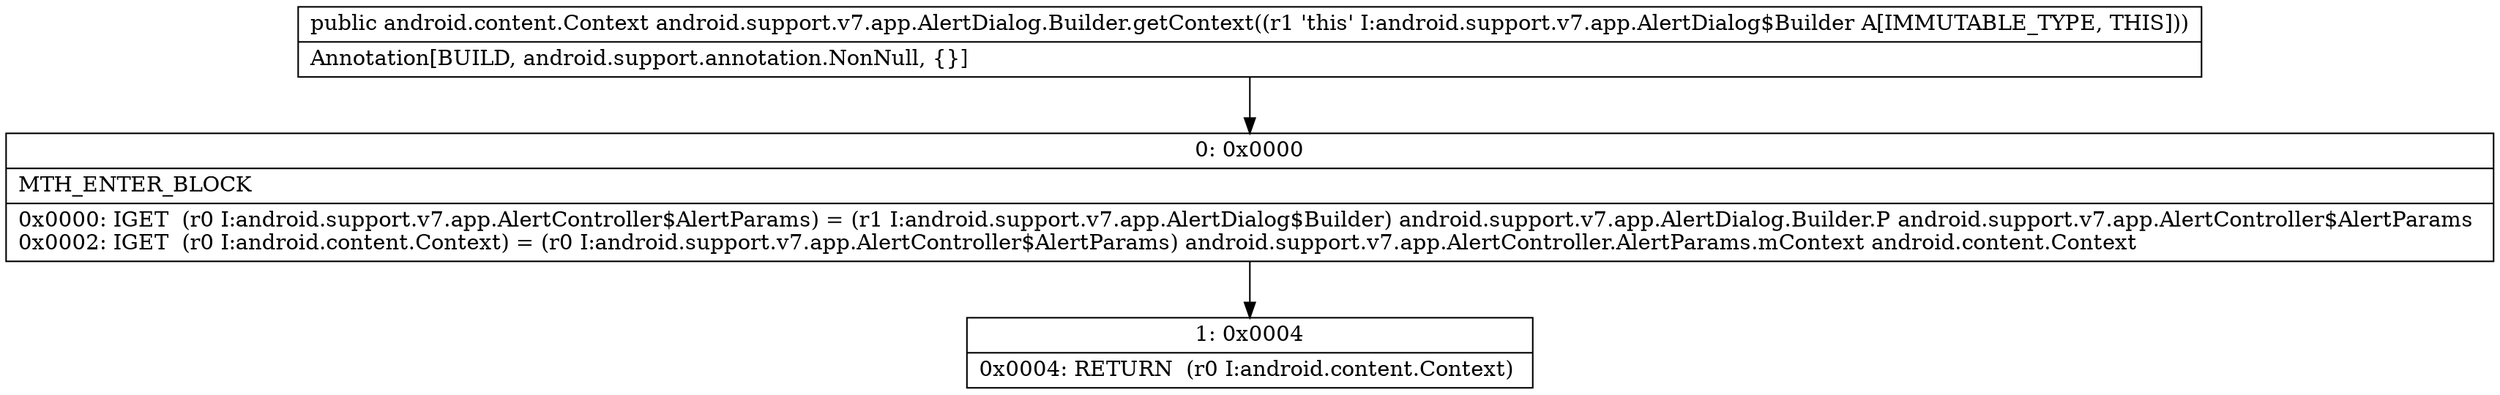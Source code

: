 digraph "CFG forandroid.support.v7.app.AlertDialog.Builder.getContext()Landroid\/content\/Context;" {
Node_0 [shape=record,label="{0\:\ 0x0000|MTH_ENTER_BLOCK\l|0x0000: IGET  (r0 I:android.support.v7.app.AlertController$AlertParams) = (r1 I:android.support.v7.app.AlertDialog$Builder) android.support.v7.app.AlertDialog.Builder.P android.support.v7.app.AlertController$AlertParams \l0x0002: IGET  (r0 I:android.content.Context) = (r0 I:android.support.v7.app.AlertController$AlertParams) android.support.v7.app.AlertController.AlertParams.mContext android.content.Context \l}"];
Node_1 [shape=record,label="{1\:\ 0x0004|0x0004: RETURN  (r0 I:android.content.Context) \l}"];
MethodNode[shape=record,label="{public android.content.Context android.support.v7.app.AlertDialog.Builder.getContext((r1 'this' I:android.support.v7.app.AlertDialog$Builder A[IMMUTABLE_TYPE, THIS]))  | Annotation[BUILD, android.support.annotation.NonNull, \{\}]\l}"];
MethodNode -> Node_0;
Node_0 -> Node_1;
}

